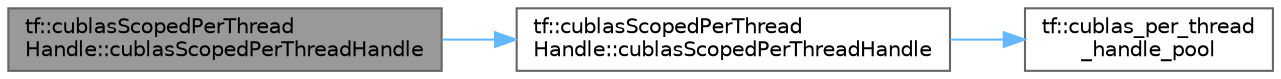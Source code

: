 digraph "tf::cublasScopedPerThreadHandle::cublasScopedPerThreadHandle"
{
 // LATEX_PDF_SIZE
  bgcolor="transparent";
  edge [fontname=Helvetica,fontsize=10,labelfontname=Helvetica,labelfontsize=10];
  node [fontname=Helvetica,fontsize=10,shape=box,height=0.2,width=0.4];
  rankdir="LR";
  Node1 [id="Node000001",label="tf::cublasScopedPerThread\lHandle::cublasScopedPerThreadHandle",height=0.2,width=0.4,color="gray40", fillcolor="grey60", style="filled", fontcolor="black",tooltip="default move constructor"];
  Node1 -> Node2 [id="edge1_Node000001_Node000002",color="steelblue1",style="solid",tooltip=" "];
  Node2 [id="Node000002",label="tf::cublasScopedPerThread\lHandle::cublasScopedPerThreadHandle",height=0.2,width=0.4,color="grey40", fillcolor="white", style="filled",URL="$classtf_1_1cublas_scoped_per_thread_handle.html#ab38a12915fc954f3c3527fcbc74bc6b7",tooltip="constructs a scoped handle under the given device context"];
  Node2 -> Node3 [id="edge2_Node000002_Node000003",color="steelblue1",style="solid",tooltip=" "];
  Node3 [id="Node000003",label="tf::cublas_per_thread\l_handle_pool",height=0.2,width=0.4,color="grey40", fillcolor="white", style="filled",URL="$namespacetf.html#a09c225e54ac891210cc13666fce26528",tooltip=" "];
}
